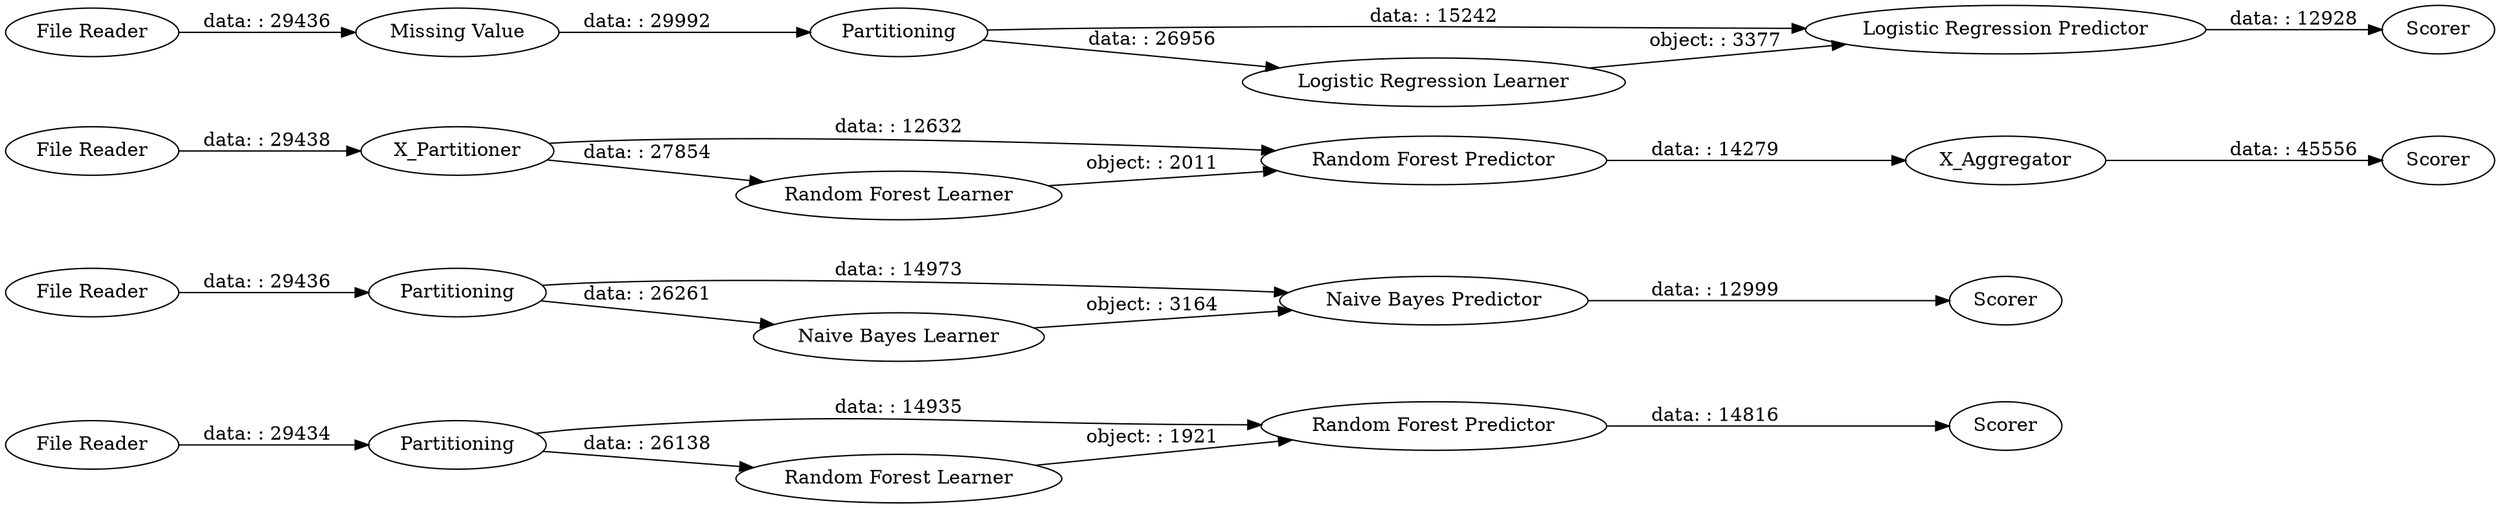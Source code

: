digraph {
	"-5291962853064730912_1" [label="File Reader"]
	"-5291962853064730912_13" [label=Partitioning]
	"-5291962853064730912_26" [label=X_Partitioner]
	"-5291962853064730912_4" [label="Random Forest Predictor"]
	"-5291962853064730912_20" [label="Missing Value"]
	"-5291962853064730912_19" [label="Naive Bayes Predictor"]
	"-5291962853064730912_2" [label=Partitioning]
	"-5291962853064730912_12" [label="Logistic Regression Predictor"]
	"-5291962853064730912_14" [label=Scorer]
	"-5291962853064730912_3" [label="Random Forest Learner"]
	"-5291962853064730912_7" [label=Partitioning]
	"-5291962853064730912_5" [label=Scorer]
	"-5291962853064730912_22" [label="File Reader"]
	"-5291962853064730912_21" [label="Random Forest Predictor"]
	"-5291962853064730912_24" [label=Scorer]
	"-5291962853064730912_17" [label="File Reader"]
	"-5291962853064730912_11" [label="Logistic Regression Learner"]
	"-5291962853064730912_9" [label=Scorer]
	"-5291962853064730912_8" [label="File Reader"]
	"-5291962853064730912_25" [label="Random Forest Learner"]
	"-5291962853064730912_27" [label=X_Aggregator]
	"-5291962853064730912_18" [label="Naive Bayes Learner"]
	"-5291962853064730912_27" -> "-5291962853064730912_24" [label="data: : 45556"]
	"-5291962853064730912_20" -> "-5291962853064730912_7" [label="data: : 29992"]
	"-5291962853064730912_2" -> "-5291962853064730912_4" [label="data: : 14935"]
	"-5291962853064730912_18" -> "-5291962853064730912_19" [label="object: : 3164"]
	"-5291962853064730912_4" -> "-5291962853064730912_5" [label="data: : 14816"]
	"-5291962853064730912_17" -> "-5291962853064730912_13" [label="data: : 29436"]
	"-5291962853064730912_25" -> "-5291962853064730912_21" [label="object: : 2011"]
	"-5291962853064730912_7" -> "-5291962853064730912_11" [label="data: : 26956"]
	"-5291962853064730912_12" -> "-5291962853064730912_9" [label="data: : 12928"]
	"-5291962853064730912_11" -> "-5291962853064730912_12" [label="object: : 3377"]
	"-5291962853064730912_7" -> "-5291962853064730912_12" [label="data: : 15242"]
	"-5291962853064730912_22" -> "-5291962853064730912_26" [label="data: : 29438"]
	"-5291962853064730912_3" -> "-5291962853064730912_4" [label="object: : 1921"]
	"-5291962853064730912_26" -> "-5291962853064730912_21" [label="data: : 12632"]
	"-5291962853064730912_19" -> "-5291962853064730912_14" [label="data: : 12999"]
	"-5291962853064730912_26" -> "-5291962853064730912_25" [label="data: : 27854"]
	"-5291962853064730912_1" -> "-5291962853064730912_2" [label="data: : 29434"]
	"-5291962853064730912_13" -> "-5291962853064730912_18" [label="data: : 26261"]
	"-5291962853064730912_8" -> "-5291962853064730912_20" [label="data: : 29436"]
	"-5291962853064730912_2" -> "-5291962853064730912_3" [label="data: : 26138"]
	"-5291962853064730912_13" -> "-5291962853064730912_19" [label="data: : 14973"]
	"-5291962853064730912_21" -> "-5291962853064730912_27" [label="data: : 14279"]
	rankdir=LR
}
